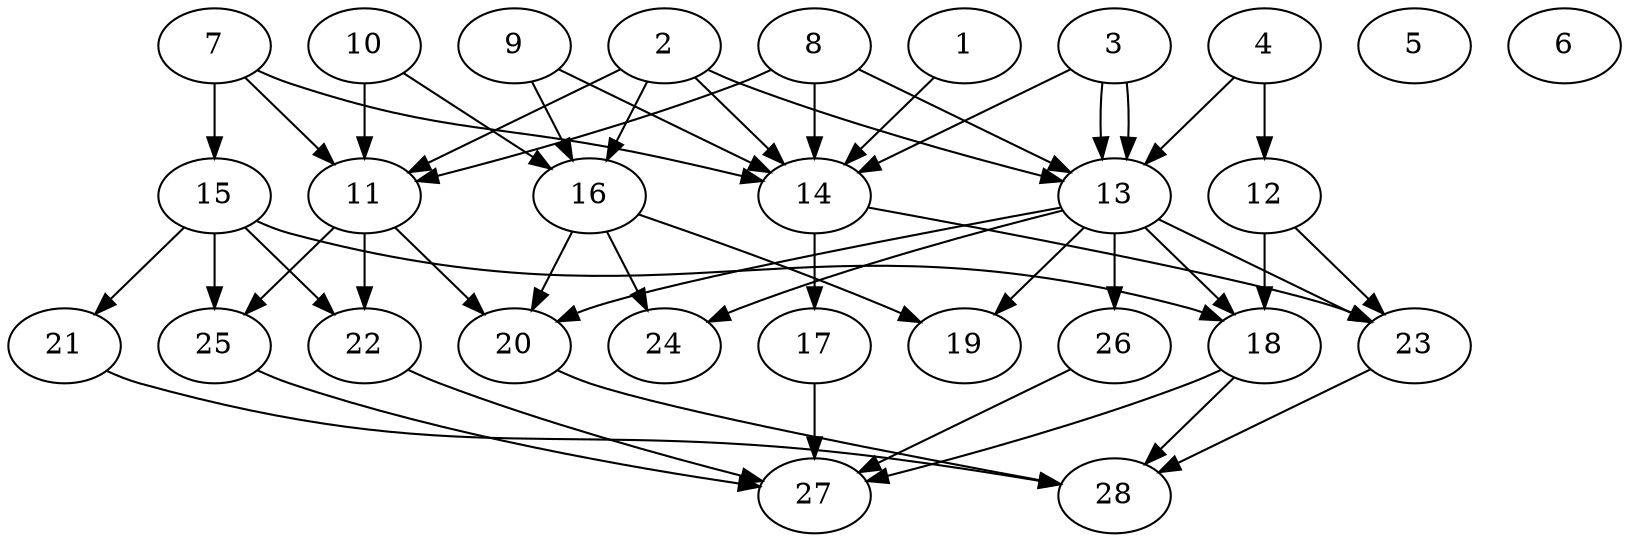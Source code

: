 // DAG (tier=2-normal, mode=compute, n=28, ccr=0.368, fat=0.628, density=0.586, regular=0.423, jump=0.175, mindata=524288, maxdata=8388608)
// DAG automatically generated by daggen at Sun Aug 24 16:33:33 2025
// /home/ermia/Project/Environments/daggen/bin/daggen --dot --ccr 0.368 --fat 0.628 --regular 0.423 --density 0.586 --jump 0.175 --mindata 524288 --maxdata 8388608 -n 28 
digraph G {
  1 [size="14281302968696778", alpha="0.04", expect_size="7140651484348389"]
  1 -> 14 [size ="520224768000000"]
  2 [size="14907884796578688", alpha="0.19", expect_size="7453942398289344"]
  2 -> 11 [size ="421322609917952"]
  2 -> 13 [size ="421322609917952"]
  2 -> 14 [size ="421322609917952"]
  2 -> 16 [size ="421322609917952"]
  3 [size="15350028950927572992", alpha="0.11", expect_size="7675014475463786496"]
  3 -> 13 [size ="49411660972032"]
  3 -> 13 [size ="49411660972032"]
  3 -> 14 [size ="49411660972032"]
  4 [size="6110568813772905", alpha="0.02", expect_size="3055284406886452"]
  4 -> 12 [size ="521679109357568"]
  4 -> 13 [size ="521679109357568"]
  5 [size="1376498322640704", alpha="0.03", expect_size="688249161320352"]
  6 [size="14580543328142328", alpha="0.02", expect_size="7290271664071164"]
  7 [size="8929316010012442624", alpha="0.19", expect_size="4464658005006221312"]
  7 -> 11 [size ="34432517931008"]
  7 -> 14 [size ="34432517931008"]
  7 -> 15 [size ="34432517931008"]
  8 [size="9363903929566772", alpha="0.17", expect_size="4681951964783386"]
  8 -> 11 [size ="445071488974848"]
  8 -> 13 [size ="445071488974848"]
  8 -> 14 [size ="445071488974848"]
  9 [size="131577717971235110912", alpha="0.09", expect_size="65788858985617555456"]
  9 -> 14 [size ="206956094554112"]
  9 -> 16 [size ="206956094554112"]
  10 [size="1044327981769669", alpha="0.13", expect_size="522163990884834"]
  10 -> 11 [size ="102877922066432"]
  10 -> 16 [size ="102877922066432"]
  11 [size="390671757064647213056", alpha="0.16", expect_size="195335878532323606528"]
  11 -> 20 [size ="427528099463168"]
  11 -> 22 [size ="427528099463168"]
  11 -> 25 [size ="427528099463168"]
  12 [size="61945708303934816256", alpha="0.15", expect_size="30972854151967408128"]
  12 -> 18 [size ="125246078189568"]
  12 -> 23 [size ="125246078189568"]
  13 [size="316621068202655350784", alpha="0.10", expect_size="158310534101327675392"]
  13 -> 18 [size ="371634930188288"]
  13 -> 19 [size ="371634930188288"]
  13 -> 20 [size ="371634930188288"]
  13 -> 23 [size ="371634930188288"]
  13 -> 24 [size ="371634930188288"]
  13 -> 26 [size ="371634930188288"]
  14 [size="159256511141635904", alpha="0.11", expect_size="79628255570817952"]
  14 -> 17 [size ="77218445262848"]
  14 -> 23 [size ="77218445262848"]
  15 [size="683597970378056", alpha="0.03", expect_size="341798985189028"]
  15 -> 18 [size ="61652250656768"]
  15 -> 21 [size ="61652250656768"]
  15 -> 22 [size ="61652250656768"]
  15 -> 25 [size ="61652250656768"]
  16 [size="3776622836994168", alpha="0.17", expect_size="1888311418497084"]
  16 -> 19 [size ="62199255007232"]
  16 -> 20 [size ="62199255007232"]
  16 -> 24 [size ="62199255007232"]
  17 [size="4619928343394176", alpha="0.05", expect_size="2309964171697088"]
  17 -> 27 [size ="408228051550208"]
  18 [size="25614907011050952", alpha="0.19", expect_size="12807453505525476"]
  18 -> 27 [size ="13338901741568"]
  18 -> 28 [size ="13338901741568"]
  19 [size="4309814621214658", alpha="0.10", expect_size="2154907310607329"]
  20 [size="173815850074112000000", alpha="0.09", expect_size="86907925037056000000"]
  20 -> 28 [size ="249162629120000"]
  21 [size="20807403776291897344", alpha="0.12", expect_size="10403701888145948672"]
  21 -> 28 [size ="60520417722368"]
  22 [size="16760772178958544", alpha="0.03", expect_size="8380386089479272"]
  22 -> 27 [size ="434744651153408"]
  23 [size="412419360342674816", alpha="0.18", expect_size="206209680171337408"]
  23 -> 28 [size ="220332032000000"]
  24 [size="4979712538670463", alpha="0.08", expect_size="2489856269335231"]
  25 [size="52213386121106736", alpha="0.10", expect_size="26106693060553368"]
  25 -> 27 [size ="104707351642112"]
  26 [size="546696205375195840", alpha="0.17", expect_size="273348102687597920"]
  26 -> 27 [size ="340704396050432"]
  27 [size="3966647980518956", alpha="0.04", expect_size="1983323990259478"]
  28 [size="989083668643981696", alpha="0.05", expect_size="494541834321990848"]
}